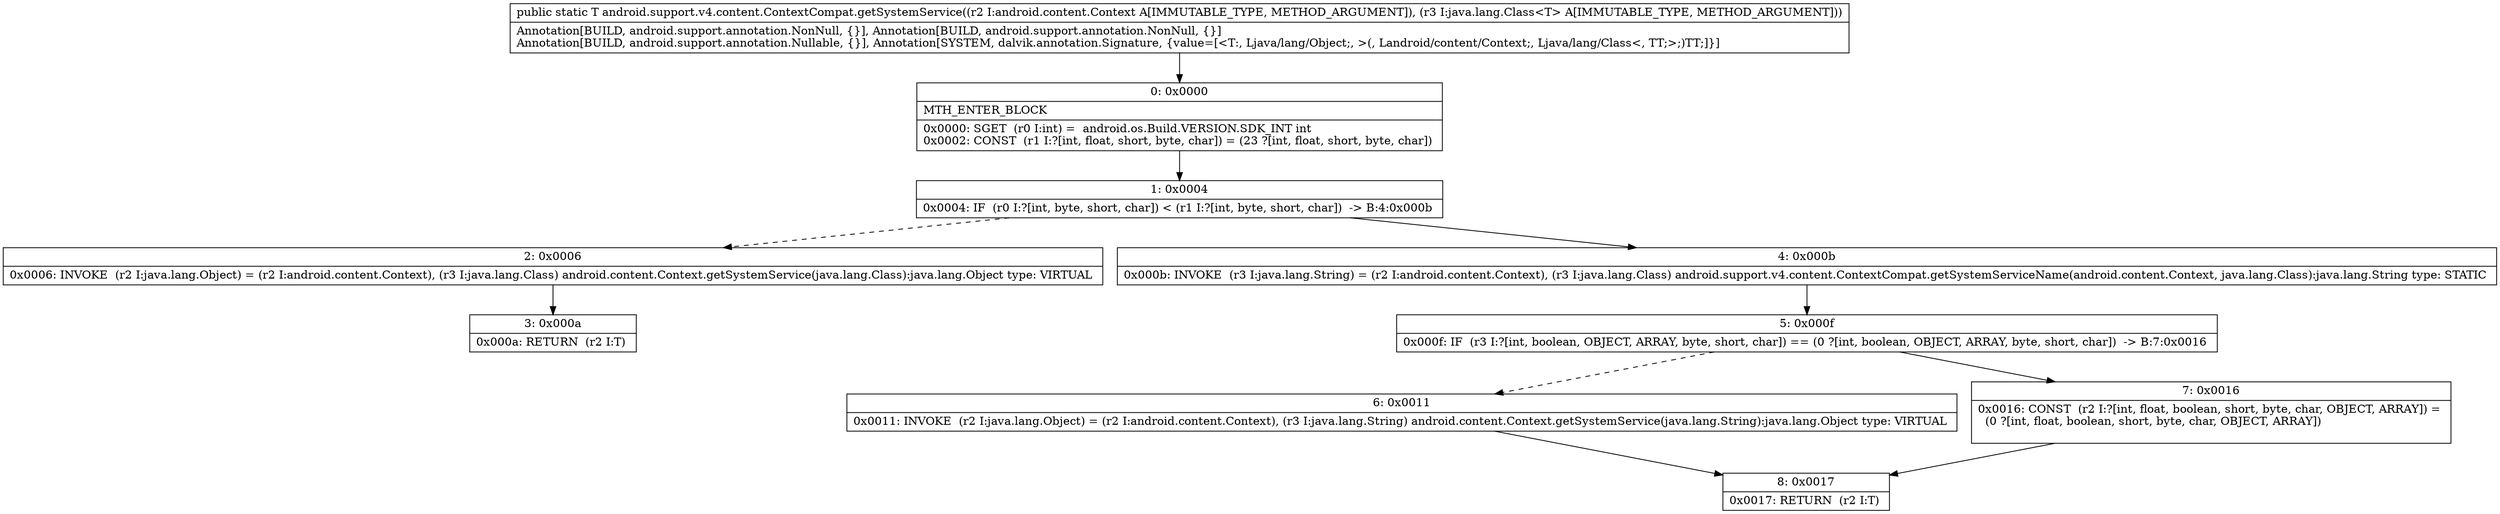 digraph "CFG forandroid.support.v4.content.ContextCompat.getSystemService(Landroid\/content\/Context;Ljava\/lang\/Class;)Ljava\/lang\/Object;" {
Node_0 [shape=record,label="{0\:\ 0x0000|MTH_ENTER_BLOCK\l|0x0000: SGET  (r0 I:int) =  android.os.Build.VERSION.SDK_INT int \l0x0002: CONST  (r1 I:?[int, float, short, byte, char]) = (23 ?[int, float, short, byte, char]) \l}"];
Node_1 [shape=record,label="{1\:\ 0x0004|0x0004: IF  (r0 I:?[int, byte, short, char]) \< (r1 I:?[int, byte, short, char])  \-\> B:4:0x000b \l}"];
Node_2 [shape=record,label="{2\:\ 0x0006|0x0006: INVOKE  (r2 I:java.lang.Object) = (r2 I:android.content.Context), (r3 I:java.lang.Class) android.content.Context.getSystemService(java.lang.Class):java.lang.Object type: VIRTUAL \l}"];
Node_3 [shape=record,label="{3\:\ 0x000a|0x000a: RETURN  (r2 I:T) \l}"];
Node_4 [shape=record,label="{4\:\ 0x000b|0x000b: INVOKE  (r3 I:java.lang.String) = (r2 I:android.content.Context), (r3 I:java.lang.Class) android.support.v4.content.ContextCompat.getSystemServiceName(android.content.Context, java.lang.Class):java.lang.String type: STATIC \l}"];
Node_5 [shape=record,label="{5\:\ 0x000f|0x000f: IF  (r3 I:?[int, boolean, OBJECT, ARRAY, byte, short, char]) == (0 ?[int, boolean, OBJECT, ARRAY, byte, short, char])  \-\> B:7:0x0016 \l}"];
Node_6 [shape=record,label="{6\:\ 0x0011|0x0011: INVOKE  (r2 I:java.lang.Object) = (r2 I:android.content.Context), (r3 I:java.lang.String) android.content.Context.getSystemService(java.lang.String):java.lang.Object type: VIRTUAL \l}"];
Node_7 [shape=record,label="{7\:\ 0x0016|0x0016: CONST  (r2 I:?[int, float, boolean, short, byte, char, OBJECT, ARRAY]) = \l  (0 ?[int, float, boolean, short, byte, char, OBJECT, ARRAY])\l \l}"];
Node_8 [shape=record,label="{8\:\ 0x0017|0x0017: RETURN  (r2 I:T) \l}"];
MethodNode[shape=record,label="{public static T android.support.v4.content.ContextCompat.getSystemService((r2 I:android.content.Context A[IMMUTABLE_TYPE, METHOD_ARGUMENT]), (r3 I:java.lang.Class\<T\> A[IMMUTABLE_TYPE, METHOD_ARGUMENT]))  | Annotation[BUILD, android.support.annotation.NonNull, \{\}], Annotation[BUILD, android.support.annotation.NonNull, \{\}]\lAnnotation[BUILD, android.support.annotation.Nullable, \{\}], Annotation[SYSTEM, dalvik.annotation.Signature, \{value=[\<T:, Ljava\/lang\/Object;, \>(, Landroid\/content\/Context;, Ljava\/lang\/Class\<, TT;\>;)TT;]\}]\l}"];
MethodNode -> Node_0;
Node_0 -> Node_1;
Node_1 -> Node_2[style=dashed];
Node_1 -> Node_4;
Node_2 -> Node_3;
Node_4 -> Node_5;
Node_5 -> Node_6[style=dashed];
Node_5 -> Node_7;
Node_6 -> Node_8;
Node_7 -> Node_8;
}

